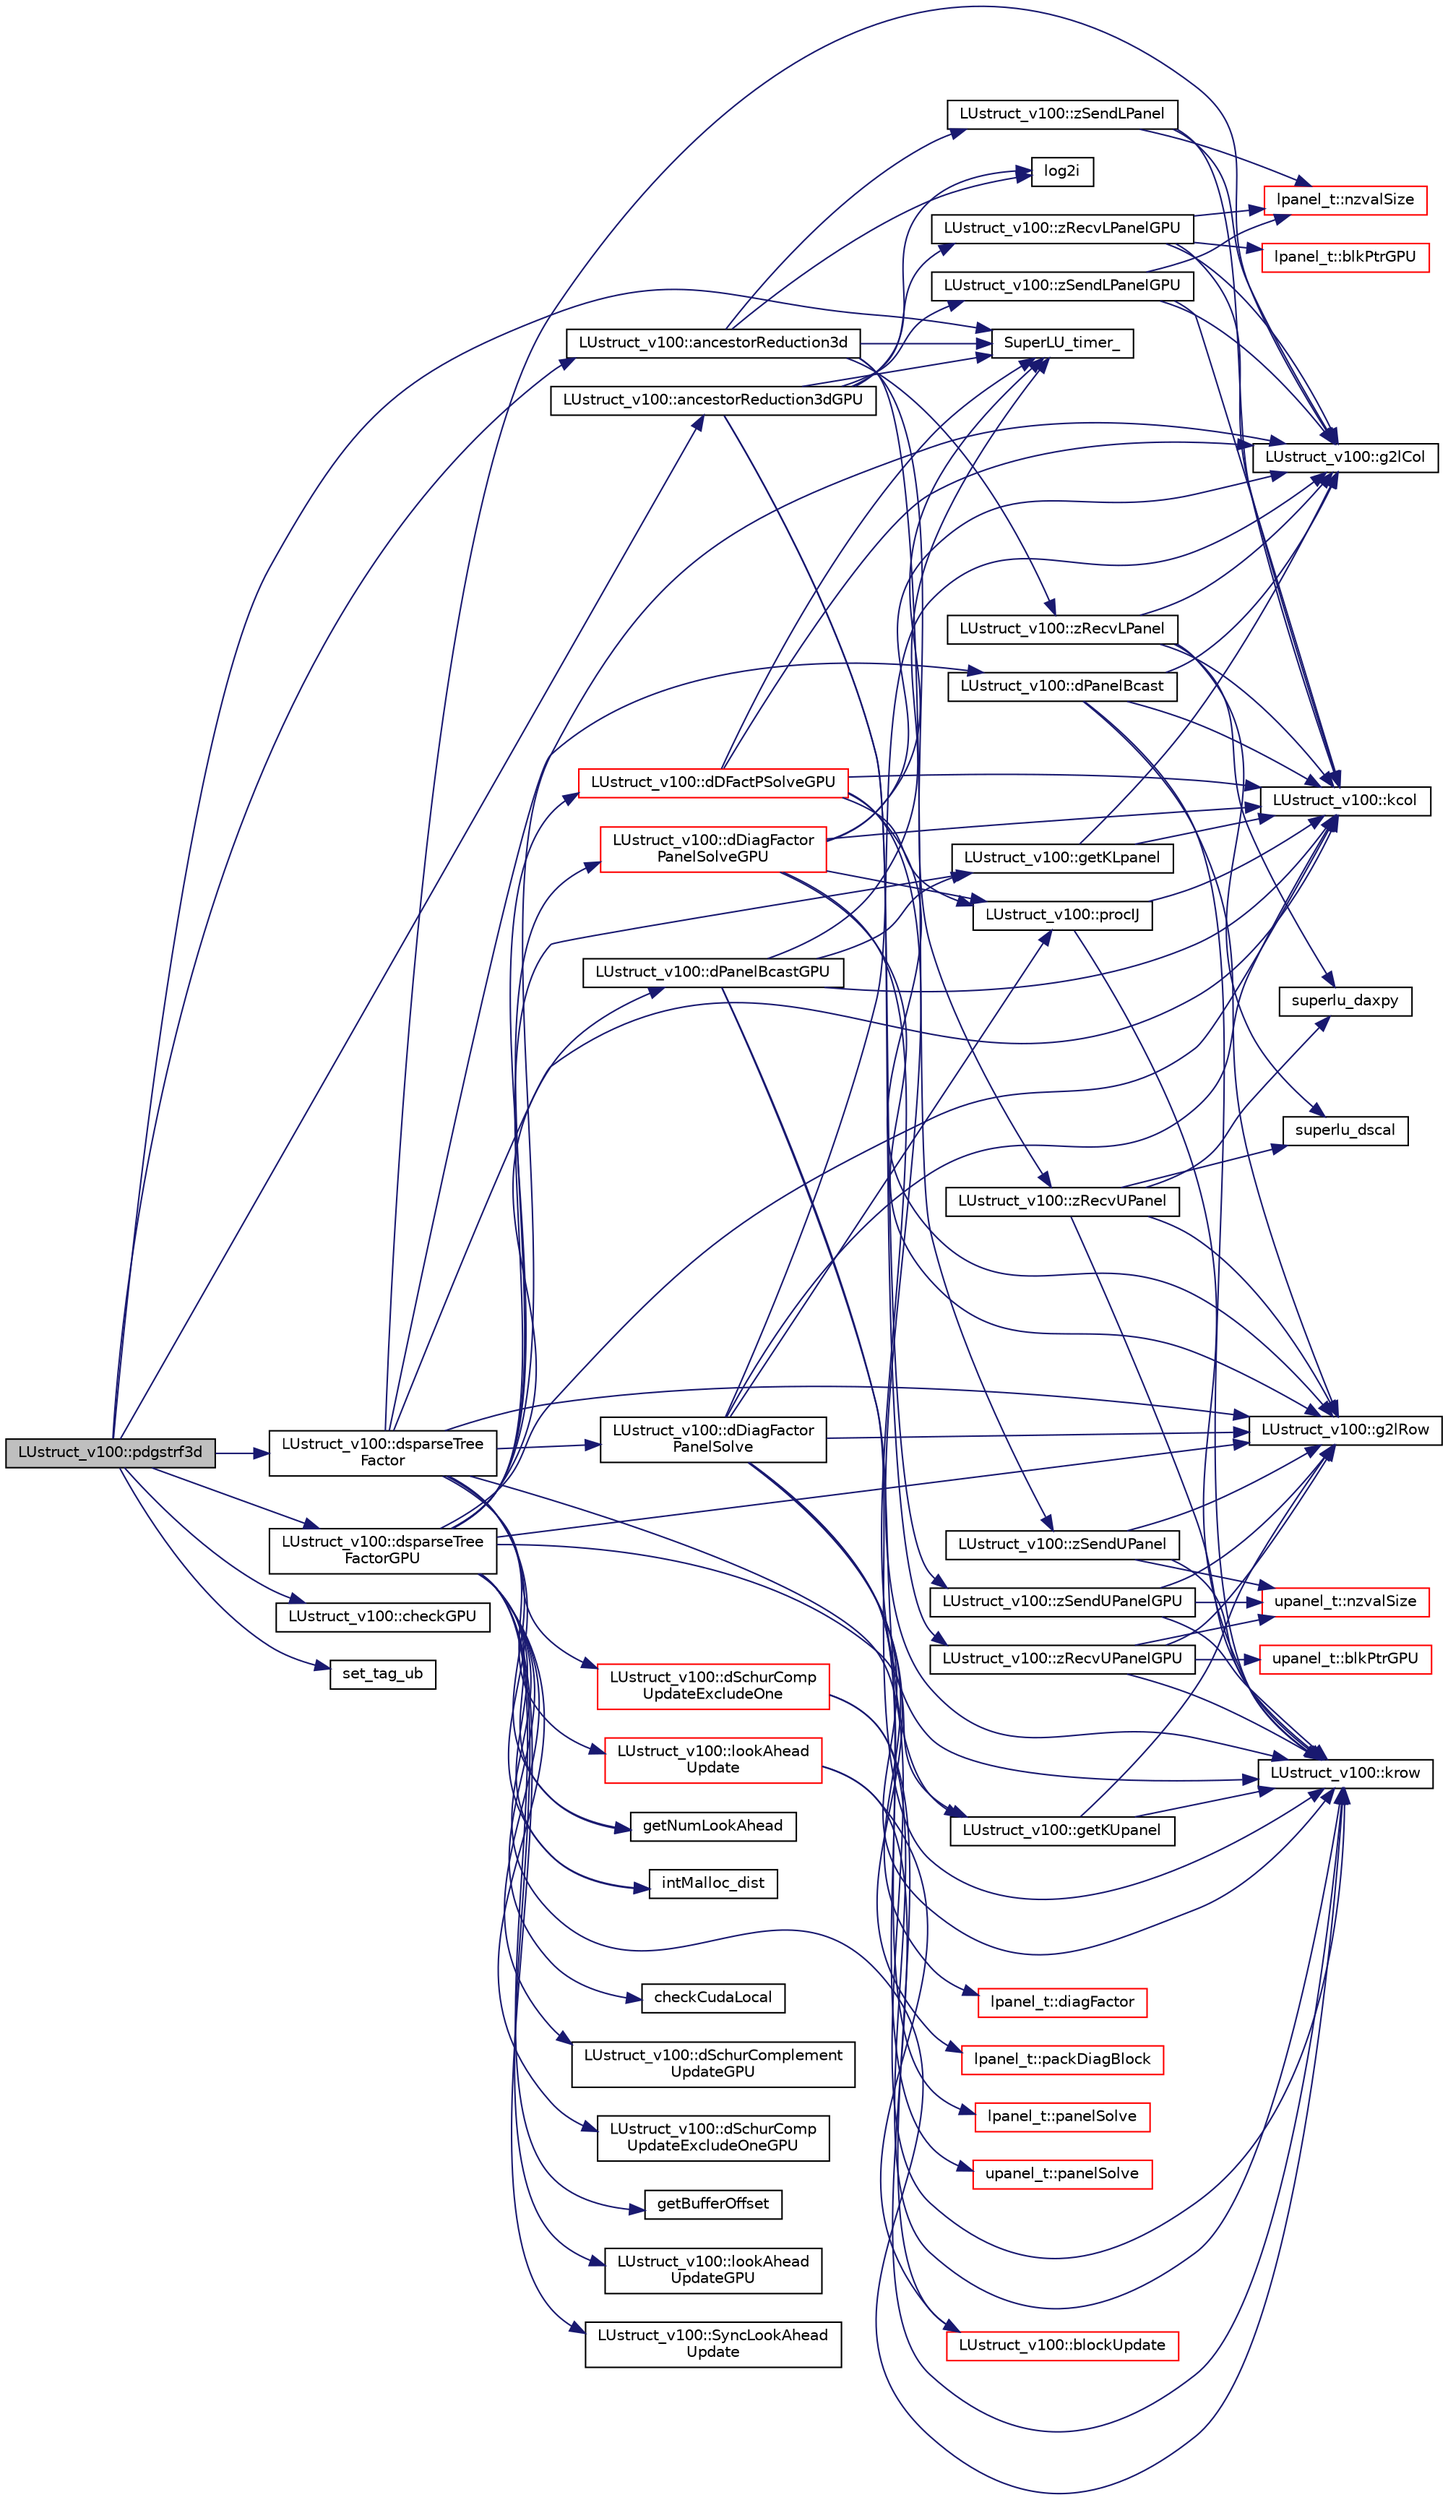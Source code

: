 digraph "LUstruct_v100::pdgstrf3d"
{
 // LATEX_PDF_SIZE
  edge [fontname="Helvetica",fontsize="10",labelfontname="Helvetica",labelfontsize="10"];
  node [fontname="Helvetica",fontsize="10",shape=record];
  rankdir="LR";
  Node1 [label="LUstruct_v100::pdgstrf3d",height=0.2,width=0.4,color="black", fillcolor="grey75", style="filled", fontcolor="black",tooltip=" "];
  Node1 -> Node2 [color="midnightblue",fontsize="10",style="solid",fontname="Helvetica"];
  Node2 [label="LUstruct_v100::ancestorReduction3d",height=0.2,width=0.4,color="black", fillcolor="white", style="filled",URL="$structLUstruct__v100.html#a4cd0d9c97c64235f148ea21074109972",tooltip=" "];
  Node2 -> Node3 [color="midnightblue",fontsize="10",style="solid",fontname="Helvetica"];
  Node3 [label="log2i",height=0.2,width=0.4,color="black", fillcolor="white", style="filled",URL="$superlu__defs_8h.html#a136c4bd713589ca86dffdc11ae5477ea",tooltip=" "];
  Node2 -> Node4 [color="midnightblue",fontsize="10",style="solid",fontname="Helvetica"];
  Node4 [label="SuperLU_timer_",height=0.2,width=0.4,color="black", fillcolor="white", style="filled",URL="$superlu__timer_8c.html#a0c6777573bbfe81917cd381e0090d355",tooltip=" "];
  Node2 -> Node5 [color="midnightblue",fontsize="10",style="solid",fontname="Helvetica"];
  Node5 [label="LUstruct_v100::zRecvLPanel",height=0.2,width=0.4,color="black", fillcolor="white", style="filled",URL="$structLUstruct__v100.html#af762f94e413267382f1d783344f65d94",tooltip=" "];
  Node5 -> Node6 [color="midnightblue",fontsize="10",style="solid",fontname="Helvetica"];
  Node6 [label="LUstruct_v100::g2lCol",height=0.2,width=0.4,color="black", fillcolor="white", style="filled",URL="$structLUstruct__v100.html#a993d7187df11e447c03c37c98e0d5c96",tooltip=" "];
  Node5 -> Node7 [color="midnightblue",fontsize="10",style="solid",fontname="Helvetica"];
  Node7 [label="LUstruct_v100::kcol",height=0.2,width=0.4,color="black", fillcolor="white", style="filled",URL="$structLUstruct__v100.html#a27d7dd330db644cbbf62b0cf6cddc3e6",tooltip=" "];
  Node5 -> Node8 [color="midnightblue",fontsize="10",style="solid",fontname="Helvetica"];
  Node8 [label="superlu_daxpy",height=0.2,width=0.4,color="black", fillcolor="white", style="filled",URL="$superlu__ddefs_8h.html#a0f31204db20c3b0253d25bb3be80bcb3",tooltip=" "];
  Node5 -> Node9 [color="midnightblue",fontsize="10",style="solid",fontname="Helvetica"];
  Node9 [label="superlu_dscal",height=0.2,width=0.4,color="black", fillcolor="white", style="filled",URL="$superlu__ddefs_8h.html#abb56ddb90999468f84e5a317b3dcce7a",tooltip=" "];
  Node2 -> Node10 [color="midnightblue",fontsize="10",style="solid",fontname="Helvetica"];
  Node10 [label="LUstruct_v100::zRecvUPanel",height=0.2,width=0.4,color="black", fillcolor="white", style="filled",URL="$structLUstruct__v100.html#a243870878e7f376b80ac308cc950dfe3",tooltip=" "];
  Node10 -> Node11 [color="midnightblue",fontsize="10",style="solid",fontname="Helvetica"];
  Node11 [label="LUstruct_v100::g2lRow",height=0.2,width=0.4,color="black", fillcolor="white", style="filled",URL="$structLUstruct__v100.html#ae36c16c5462cfc1b5e1f321c329180d7",tooltip=" "];
  Node10 -> Node12 [color="midnightblue",fontsize="10",style="solid",fontname="Helvetica"];
  Node12 [label="LUstruct_v100::krow",height=0.2,width=0.4,color="black", fillcolor="white", style="filled",URL="$structLUstruct__v100.html#a763e27474c3d9044b15e8768d99bcb34",tooltip=" "];
  Node10 -> Node8 [color="midnightblue",fontsize="10",style="solid",fontname="Helvetica"];
  Node10 -> Node9 [color="midnightblue",fontsize="10",style="solid",fontname="Helvetica"];
  Node2 -> Node13 [color="midnightblue",fontsize="10",style="solid",fontname="Helvetica"];
  Node13 [label="LUstruct_v100::zSendLPanel",height=0.2,width=0.4,color="black", fillcolor="white", style="filled",URL="$structLUstruct__v100.html#a778bc8f05784aee139d46d7bc6e694a1",tooltip=" "];
  Node13 -> Node6 [color="midnightblue",fontsize="10",style="solid",fontname="Helvetica"];
  Node13 -> Node7 [color="midnightblue",fontsize="10",style="solid",fontname="Helvetica"];
  Node13 -> Node14 [color="midnightblue",fontsize="10",style="solid",fontname="Helvetica"];
  Node14 [label="lpanel_t::nzvalSize",height=0.2,width=0.4,color="red", fillcolor="white", style="filled",URL="$classlpanel__t.html#a74419b30a61c8fc82eaa4f53698cb33e",tooltip=" "];
  Node2 -> Node17 [color="midnightblue",fontsize="10",style="solid",fontname="Helvetica"];
  Node17 [label="LUstruct_v100::zSendUPanel",height=0.2,width=0.4,color="black", fillcolor="white", style="filled",URL="$structLUstruct__v100.html#a55d4dfb071be3bb74d4156db58f07d3c",tooltip=" "];
  Node17 -> Node11 [color="midnightblue",fontsize="10",style="solid",fontname="Helvetica"];
  Node17 -> Node12 [color="midnightblue",fontsize="10",style="solid",fontname="Helvetica"];
  Node17 -> Node18 [color="midnightblue",fontsize="10",style="solid",fontname="Helvetica"];
  Node18 [label="upanel_t::nzvalSize",height=0.2,width=0.4,color="red", fillcolor="white", style="filled",URL="$classupanel__t.html#a69b963eef2972bf417bbaceee35ce59f",tooltip=" "];
  Node1 -> Node21 [color="midnightblue",fontsize="10",style="solid",fontname="Helvetica"];
  Node21 [label="LUstruct_v100::ancestorReduction3dGPU",height=0.2,width=0.4,color="black", fillcolor="white", style="filled",URL="$structLUstruct__v100.html#ad4475ce14bf2210e9e4230f31b592238",tooltip=" "];
  Node21 -> Node3 [color="midnightblue",fontsize="10",style="solid",fontname="Helvetica"];
  Node21 -> Node4 [color="midnightblue",fontsize="10",style="solid",fontname="Helvetica"];
  Node21 -> Node22 [color="midnightblue",fontsize="10",style="solid",fontname="Helvetica"];
  Node22 [label="LUstruct_v100::zRecvLPanelGPU",height=0.2,width=0.4,color="black", fillcolor="white", style="filled",URL="$structLUstruct__v100.html#a515f4751f9882a3a81cd508c5ea0cd9f",tooltip=" "];
  Node22 -> Node23 [color="midnightblue",fontsize="10",style="solid",fontname="Helvetica"];
  Node23 [label="lpanel_t::blkPtrGPU",height=0.2,width=0.4,color="red", fillcolor="white", style="filled",URL="$classlpanel__t.html#ae82b5c028150b4d8b47aa08e88277a70",tooltip=" "];
  Node22 -> Node6 [color="midnightblue",fontsize="10",style="solid",fontname="Helvetica"];
  Node22 -> Node7 [color="midnightblue",fontsize="10",style="solid",fontname="Helvetica"];
  Node22 -> Node14 [color="midnightblue",fontsize="10",style="solid",fontname="Helvetica"];
  Node21 -> Node26 [color="midnightblue",fontsize="10",style="solid",fontname="Helvetica"];
  Node26 [label="LUstruct_v100::zRecvUPanelGPU",height=0.2,width=0.4,color="black", fillcolor="white", style="filled",URL="$structLUstruct__v100.html#acc52366bf8898a069cb53a6ff159c908",tooltip=" "];
  Node26 -> Node27 [color="midnightblue",fontsize="10",style="solid",fontname="Helvetica"];
  Node27 [label="upanel_t::blkPtrGPU",height=0.2,width=0.4,color="red", fillcolor="white", style="filled",URL="$classupanel__t.html#a2201d69499280bd3bd6e9461c0450e43",tooltip=" "];
  Node26 -> Node11 [color="midnightblue",fontsize="10",style="solid",fontname="Helvetica"];
  Node26 -> Node12 [color="midnightblue",fontsize="10",style="solid",fontname="Helvetica"];
  Node26 -> Node18 [color="midnightblue",fontsize="10",style="solid",fontname="Helvetica"];
  Node21 -> Node30 [color="midnightblue",fontsize="10",style="solid",fontname="Helvetica"];
  Node30 [label="LUstruct_v100::zSendLPanelGPU",height=0.2,width=0.4,color="black", fillcolor="white", style="filled",URL="$structLUstruct__v100.html#aa58d99eb074c0afff271cd104ad96807",tooltip=" "];
  Node30 -> Node6 [color="midnightblue",fontsize="10",style="solid",fontname="Helvetica"];
  Node30 -> Node7 [color="midnightblue",fontsize="10",style="solid",fontname="Helvetica"];
  Node30 -> Node14 [color="midnightblue",fontsize="10",style="solid",fontname="Helvetica"];
  Node21 -> Node31 [color="midnightblue",fontsize="10",style="solid",fontname="Helvetica"];
  Node31 [label="LUstruct_v100::zSendUPanelGPU",height=0.2,width=0.4,color="black", fillcolor="white", style="filled",URL="$structLUstruct__v100.html#a641e13f4ddd69da6eec2b25a9f62f47b",tooltip=" "];
  Node31 -> Node11 [color="midnightblue",fontsize="10",style="solid",fontname="Helvetica"];
  Node31 -> Node12 [color="midnightblue",fontsize="10",style="solid",fontname="Helvetica"];
  Node31 -> Node18 [color="midnightblue",fontsize="10",style="solid",fontname="Helvetica"];
  Node1 -> Node32 [color="midnightblue",fontsize="10",style="solid",fontname="Helvetica"];
  Node32 [label="LUstruct_v100::checkGPU",height=0.2,width=0.4,color="black", fillcolor="white", style="filled",URL="$structLUstruct__v100.html#aa3cc802819d2f4ddc702b1fc3acb7a0c",tooltip=" "];
  Node1 -> Node33 [color="midnightblue",fontsize="10",style="solid",fontname="Helvetica"];
  Node33 [label="LUstruct_v100::dsparseTree\lFactor",height=0.2,width=0.4,color="black", fillcolor="white", style="filled",URL="$structLUstruct__v100.html#a81be5cdce94b1ad8bfdf380f4aaf602f",tooltip=" "];
  Node33 -> Node34 [color="midnightblue",fontsize="10",style="solid",fontname="Helvetica"];
  Node34 [label="LUstruct_v100::dDiagFactor\lPanelSolve",height=0.2,width=0.4,color="black", fillcolor="white", style="filled",URL="$structLUstruct__v100.html#a2e1f892905b428de14fa7e46f80a68cf",tooltip=" "];
  Node34 -> Node35 [color="midnightblue",fontsize="10",style="solid",fontname="Helvetica"];
  Node35 [label="lpanel_t::diagFactor",height=0.2,width=0.4,color="red", fillcolor="white", style="filled",URL="$classlpanel__t.html#aeea23f966471ba19473870ebc739b9b5",tooltip=" "];
  Node34 -> Node6 [color="midnightblue",fontsize="10",style="solid",fontname="Helvetica"];
  Node34 -> Node11 [color="midnightblue",fontsize="10",style="solid",fontname="Helvetica"];
  Node34 -> Node7 [color="midnightblue",fontsize="10",style="solid",fontname="Helvetica"];
  Node34 -> Node12 [color="midnightblue",fontsize="10",style="solid",fontname="Helvetica"];
  Node34 -> Node39 [color="midnightblue",fontsize="10",style="solid",fontname="Helvetica"];
  Node39 [label="lpanel_t::packDiagBlock",height=0.2,width=0.4,color="red", fillcolor="white", style="filled",URL="$classlpanel__t.html#a8d68a01543c8c5d5b23bb184fec8b409",tooltip=" "];
  Node34 -> Node42 [color="midnightblue",fontsize="10",style="solid",fontname="Helvetica"];
  Node42 [label="lpanel_t::panelSolve",height=0.2,width=0.4,color="red", fillcolor="white", style="filled",URL="$classlpanel__t.html#a60acfeda21c23692999067daaac3d835",tooltip=" "];
  Node34 -> Node46 [color="midnightblue",fontsize="10",style="solid",fontname="Helvetica"];
  Node46 [label="upanel_t::panelSolve",height=0.2,width=0.4,color="red", fillcolor="white", style="filled",URL="$classupanel__t.html#acbd266a7c26fa4111b8fbc1433f907a6",tooltip=" "];
  Node34 -> Node48 [color="midnightblue",fontsize="10",style="solid",fontname="Helvetica"];
  Node48 [label="LUstruct_v100::procIJ",height=0.2,width=0.4,color="black", fillcolor="white", style="filled",URL="$structLUstruct__v100.html#a817566794b214b05fc4b77a14836645b",tooltip=" "];
  Node48 -> Node7 [color="midnightblue",fontsize="10",style="solid",fontname="Helvetica"];
  Node48 -> Node12 [color="midnightblue",fontsize="10",style="solid",fontname="Helvetica"];
  Node33 -> Node49 [color="midnightblue",fontsize="10",style="solid",fontname="Helvetica"];
  Node49 [label="LUstruct_v100::dPanelBcast",height=0.2,width=0.4,color="black", fillcolor="white", style="filled",URL="$structLUstruct__v100.html#a944af4f56f81ff39c1f442d7d6175d55",tooltip=" "];
  Node49 -> Node6 [color="midnightblue",fontsize="10",style="solid",fontname="Helvetica"];
  Node49 -> Node11 [color="midnightblue",fontsize="10",style="solid",fontname="Helvetica"];
  Node49 -> Node7 [color="midnightblue",fontsize="10",style="solid",fontname="Helvetica"];
  Node49 -> Node12 [color="midnightblue",fontsize="10",style="solid",fontname="Helvetica"];
  Node33 -> Node50 [color="midnightblue",fontsize="10",style="solid",fontname="Helvetica"];
  Node50 [label="LUstruct_v100::dSchurComp\lUpdateExcludeOne",height=0.2,width=0.4,color="red", fillcolor="white", style="filled",URL="$structLUstruct__v100.html#a1d41b0a2db3668dcc4e17ed404909006",tooltip=" "];
  Node50 -> Node51 [color="midnightblue",fontsize="10",style="solid",fontname="Helvetica"];
  Node51 [label="LUstruct_v100::blockUpdate",height=0.2,width=0.4,color="red", fillcolor="white", style="filled",URL="$structLUstruct__v100.html#a7abea9f9bf0cbd0f0f0cae3b884cfecb",tooltip=" "];
  Node50 -> Node12 [color="midnightblue",fontsize="10",style="solid",fontname="Helvetica"];
  Node33 -> Node6 [color="midnightblue",fontsize="10",style="solid",fontname="Helvetica"];
  Node33 -> Node11 [color="midnightblue",fontsize="10",style="solid",fontname="Helvetica"];
  Node33 -> Node64 [color="midnightblue",fontsize="10",style="solid",fontname="Helvetica"];
  Node64 [label="getNumLookAhead",height=0.2,width=0.4,color="black", fillcolor="white", style="filled",URL="$superlu__defs_8h.html#a7c7c25ad328cac2249ec07b230eb5529",tooltip=" "];
  Node33 -> Node65 [color="midnightblue",fontsize="10",style="solid",fontname="Helvetica"];
  Node65 [label="intMalloc_dist",height=0.2,width=0.4,color="black", fillcolor="white", style="filled",URL="$memory_8c.html#a2c2df35072e313373438cccdb98b885c",tooltip=" "];
  Node33 -> Node7 [color="midnightblue",fontsize="10",style="solid",fontname="Helvetica"];
  Node33 -> Node12 [color="midnightblue",fontsize="10",style="solid",fontname="Helvetica"];
  Node33 -> Node66 [color="midnightblue",fontsize="10",style="solid",fontname="Helvetica"];
  Node66 [label="LUstruct_v100::lookAhead\lUpdate",height=0.2,width=0.4,color="red", fillcolor="white", style="filled",URL="$structLUstruct__v100.html#ac0bb4bc69db9a8fc4cafbc740346dac4",tooltip=" "];
  Node66 -> Node51 [color="midnightblue",fontsize="10",style="solid",fontname="Helvetica"];
  Node66 -> Node12 [color="midnightblue",fontsize="10",style="solid",fontname="Helvetica"];
  Node1 -> Node67 [color="midnightblue",fontsize="10",style="solid",fontname="Helvetica"];
  Node67 [label="LUstruct_v100::dsparseTree\lFactorGPU",height=0.2,width=0.4,color="black", fillcolor="white", style="filled",URL="$structLUstruct__v100.html#ac4592f8805ed1ad0beb724f98ecfa17a",tooltip=" "];
  Node67 -> Node68 [color="midnightblue",fontsize="10",style="solid",fontname="Helvetica"];
  Node68 [label="checkCudaLocal",height=0.2,width=0.4,color="black", fillcolor="white", style="filled",URL="$lupanels_8hpp.html#acecc9aa0f08730077ae153bf1ed2e81f",tooltip=" "];
  Node67 -> Node69 [color="midnightblue",fontsize="10",style="solid",fontname="Helvetica"];
  Node69 [label="LUstruct_v100::dDFactPSolveGPU",height=0.2,width=0.4,color="red", fillcolor="white", style="filled",URL="$structLUstruct__v100.html#afee34ca5a8e6010d14732445c3697353",tooltip=" "];
  Node69 -> Node6 [color="midnightblue",fontsize="10",style="solid",fontname="Helvetica"];
  Node69 -> Node11 [color="midnightblue",fontsize="10",style="solid",fontname="Helvetica"];
  Node69 -> Node7 [color="midnightblue",fontsize="10",style="solid",fontname="Helvetica"];
  Node69 -> Node12 [color="midnightblue",fontsize="10",style="solid",fontname="Helvetica"];
  Node69 -> Node48 [color="midnightblue",fontsize="10",style="solid",fontname="Helvetica"];
  Node69 -> Node4 [color="midnightblue",fontsize="10",style="solid",fontname="Helvetica"];
  Node67 -> Node73 [color="midnightblue",fontsize="10",style="solid",fontname="Helvetica"];
  Node73 [label="LUstruct_v100::dDiagFactor\lPanelSolveGPU",height=0.2,width=0.4,color="red", fillcolor="white", style="filled",URL="$structLUstruct__v100.html#a6106b2c9ecde0cf2e2c7c4b103e352b6",tooltip=" "];
  Node73 -> Node6 [color="midnightblue",fontsize="10",style="solid",fontname="Helvetica"];
  Node73 -> Node11 [color="midnightblue",fontsize="10",style="solid",fontname="Helvetica"];
  Node73 -> Node7 [color="midnightblue",fontsize="10",style="solid",fontname="Helvetica"];
  Node73 -> Node12 [color="midnightblue",fontsize="10",style="solid",fontname="Helvetica"];
  Node73 -> Node48 [color="midnightblue",fontsize="10",style="solid",fontname="Helvetica"];
  Node73 -> Node4 [color="midnightblue",fontsize="10",style="solid",fontname="Helvetica"];
  Node67 -> Node75 [color="midnightblue",fontsize="10",style="solid",fontname="Helvetica"];
  Node75 [label="LUstruct_v100::dPanelBcastGPU",height=0.2,width=0.4,color="black", fillcolor="white", style="filled",URL="$structLUstruct__v100.html#a698c26293b09411bb4ee66055e70e16f",tooltip=" "];
  Node75 -> Node76 [color="midnightblue",fontsize="10",style="solid",fontname="Helvetica"];
  Node76 [label="LUstruct_v100::getKLpanel",height=0.2,width=0.4,color="black", fillcolor="white", style="filled",URL="$structLUstruct__v100.html#a788d2fa8eeeaf533f4782da5b7bb0313",tooltip=" "];
  Node76 -> Node6 [color="midnightblue",fontsize="10",style="solid",fontname="Helvetica"];
  Node76 -> Node7 [color="midnightblue",fontsize="10",style="solid",fontname="Helvetica"];
  Node75 -> Node77 [color="midnightblue",fontsize="10",style="solid",fontname="Helvetica"];
  Node77 [label="LUstruct_v100::getKUpanel",height=0.2,width=0.4,color="black", fillcolor="white", style="filled",URL="$structLUstruct__v100.html#a19101cbac3b27b7e7eafd2cfe09759cf",tooltip=" "];
  Node77 -> Node11 [color="midnightblue",fontsize="10",style="solid",fontname="Helvetica"];
  Node77 -> Node12 [color="midnightblue",fontsize="10",style="solid",fontname="Helvetica"];
  Node75 -> Node7 [color="midnightblue",fontsize="10",style="solid",fontname="Helvetica"];
  Node75 -> Node12 [color="midnightblue",fontsize="10",style="solid",fontname="Helvetica"];
  Node75 -> Node4 [color="midnightblue",fontsize="10",style="solid",fontname="Helvetica"];
  Node67 -> Node78 [color="midnightblue",fontsize="10",style="solid",fontname="Helvetica"];
  Node78 [label="LUstruct_v100::dSchurComplement\lUpdateGPU",height=0.2,width=0.4,color="black", fillcolor="white", style="filled",URL="$structLUstruct__v100.html#ac1ef51b9a51b7c92b5ed823c52924d67",tooltip=" "];
  Node67 -> Node79 [color="midnightblue",fontsize="10",style="solid",fontname="Helvetica"];
  Node79 [label="LUstruct_v100::dSchurComp\lUpdateExcludeOneGPU",height=0.2,width=0.4,color="black", fillcolor="white", style="filled",URL="$structLUstruct__v100.html#af530db3f0c132a92da1c6775a7eb44c8",tooltip=" "];
  Node67 -> Node6 [color="midnightblue",fontsize="10",style="solid",fontname="Helvetica"];
  Node67 -> Node11 [color="midnightblue",fontsize="10",style="solid",fontname="Helvetica"];
  Node67 -> Node80 [color="midnightblue",fontsize="10",style="solid",fontname="Helvetica"];
  Node80 [label="getBufferOffset",height=0.2,width=0.4,color="black", fillcolor="white", style="filled",URL="$dsparseTreeFactorGPU_8cpp.html#aa5ce6aee703801735590e9c7ab92db40",tooltip=" "];
  Node67 -> Node76 [color="midnightblue",fontsize="10",style="solid",fontname="Helvetica"];
  Node67 -> Node77 [color="midnightblue",fontsize="10",style="solid",fontname="Helvetica"];
  Node67 -> Node64 [color="midnightblue",fontsize="10",style="solid",fontname="Helvetica"];
  Node67 -> Node65 [color="midnightblue",fontsize="10",style="solid",fontname="Helvetica"];
  Node67 -> Node7 [color="midnightblue",fontsize="10",style="solid",fontname="Helvetica"];
  Node67 -> Node12 [color="midnightblue",fontsize="10",style="solid",fontname="Helvetica"];
  Node67 -> Node81 [color="midnightblue",fontsize="10",style="solid",fontname="Helvetica"];
  Node81 [label="LUstruct_v100::lookAhead\lUpdateGPU",height=0.2,width=0.4,color="black", fillcolor="white", style="filled",URL="$structLUstruct__v100.html#a6a4ffd6be9ecaff2b161d3593e96048c",tooltip=" "];
  Node67 -> Node82 [color="midnightblue",fontsize="10",style="solid",fontname="Helvetica"];
  Node82 [label="LUstruct_v100::SyncLookAhead\lUpdate",height=0.2,width=0.4,color="black", fillcolor="white", style="filled",URL="$structLUstruct__v100.html#af66b7b422b4e3011cfa373442686b090",tooltip=" "];
  Node1 -> Node83 [color="midnightblue",fontsize="10",style="solid",fontname="Helvetica"];
  Node83 [label="set_tag_ub",height=0.2,width=0.4,color="black", fillcolor="white", style="filled",URL="$superlu__defs_8h.html#a7f357762554fcbeb6c9b191ccb21a8a6",tooltip=" "];
  Node1 -> Node4 [color="midnightblue",fontsize="10",style="solid",fontname="Helvetica"];
}
